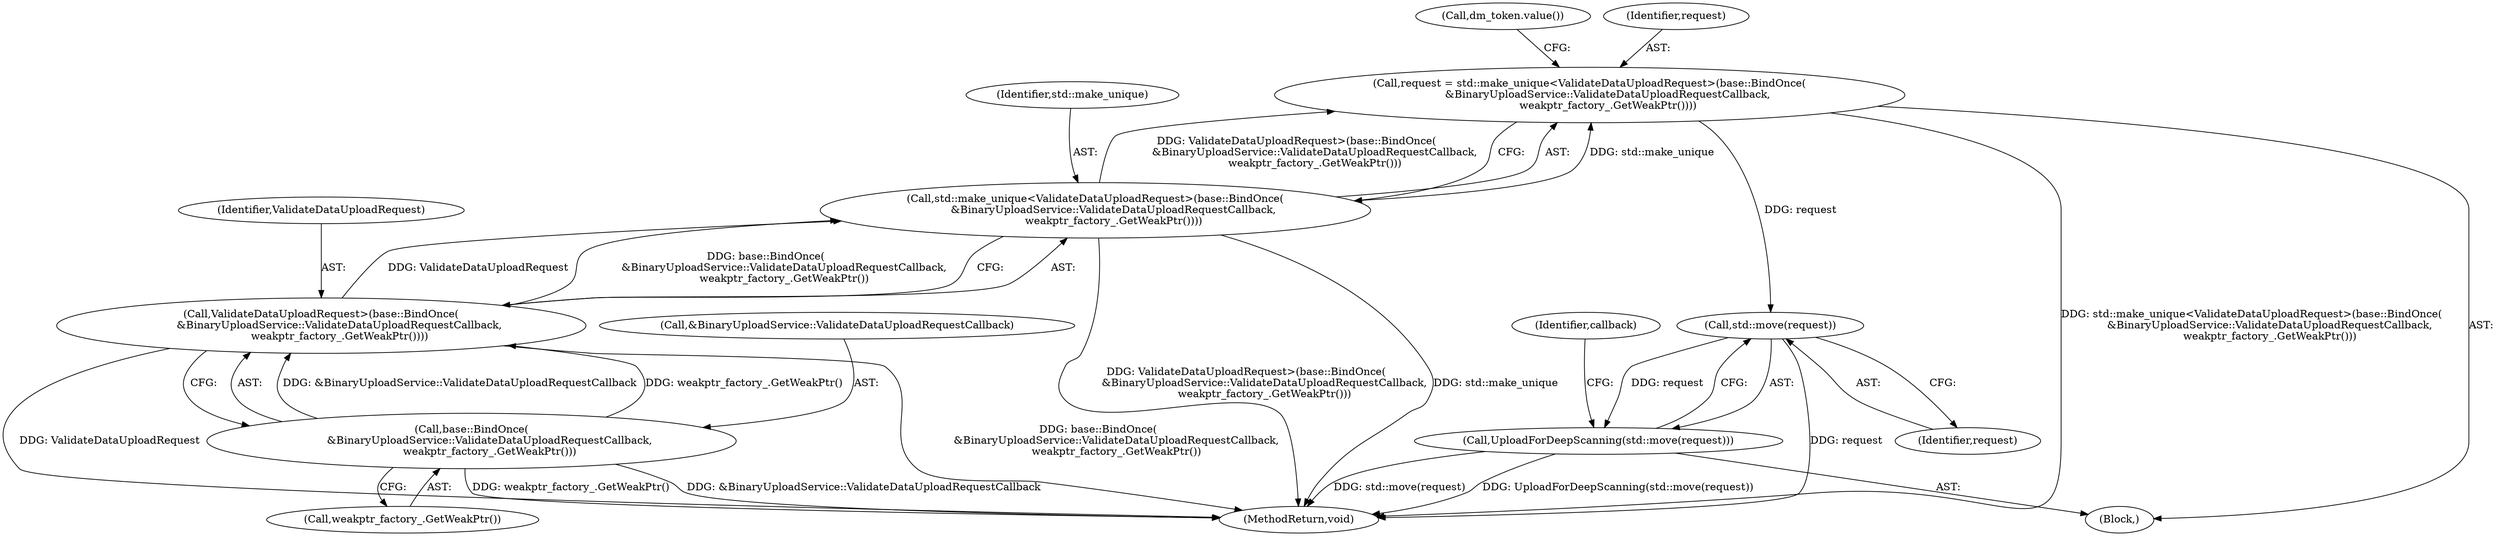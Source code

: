 digraph "0_Chrome_507241119f279c31766bd41c33d6ffb6851e2d7e_1@API" {
"1000150" [label="(Call,std::move(request))"];
"1000137" [label="(Call,request = std::make_unique<ValidateDataUploadRequest>(base::BindOnce(\n           &BinaryUploadService::ValidateDataUploadRequestCallback,\n           weakptr_factory_.GetWeakPtr())))"];
"1000139" [label="(Call,std::make_unique<ValidateDataUploadRequest>(base::BindOnce(\n           &BinaryUploadService::ValidateDataUploadRequestCallback,\n           weakptr_factory_.GetWeakPtr())))"];
"1000141" [label="(Call,ValidateDataUploadRequest>(base::BindOnce(\n           &BinaryUploadService::ValidateDataUploadRequestCallback,\n           weakptr_factory_.GetWeakPtr())))"];
"1000143" [label="(Call,base::BindOnce(\n           &BinaryUploadService::ValidateDataUploadRequestCallback,\n           weakptr_factory_.GetWeakPtr()))"];
"1000149" [label="(Call,UploadForDeepScanning(std::move(request)))"];
"1000139" [label="(Call,std::make_unique<ValidateDataUploadRequest>(base::BindOnce(\n           &BinaryUploadService::ValidateDataUploadRequestCallback,\n           weakptr_factory_.GetWeakPtr())))"];
"1000121" [label="(Block,)"];
"1000137" [label="(Call,request = std::make_unique<ValidateDataUploadRequest>(base::BindOnce(\n           &BinaryUploadService::ValidateDataUploadRequestCallback,\n           weakptr_factory_.GetWeakPtr())))"];
"1000149" [label="(Call,UploadForDeepScanning(std::move(request)))"];
"1000148" [label="(Call,dm_token.value())"];
"1000143" [label="(Call,base::BindOnce(\n           &BinaryUploadService::ValidateDataUploadRequestCallback,\n           weakptr_factory_.GetWeakPtr()))"];
"1000138" [label="(Identifier,request)"];
"1000151" [label="(Identifier,request)"];
"1000146" [label="(Call,weakptr_factory_.GetWeakPtr())"];
"1000144" [label="(Call,&BinaryUploadService::ValidateDataUploadRequestCallback)"];
"1000142" [label="(Identifier,ValidateDataUploadRequest)"];
"1000150" [label="(Call,std::move(request))"];
"1000154" [label="(Identifier,callback)"];
"1000140" [label="(Identifier,std::make_unique)"];
"1000158" [label="(MethodReturn,void)"];
"1000141" [label="(Call,ValidateDataUploadRequest>(base::BindOnce(\n           &BinaryUploadService::ValidateDataUploadRequestCallback,\n           weakptr_factory_.GetWeakPtr())))"];
"1000150" -> "1000149"  [label="AST: "];
"1000150" -> "1000151"  [label="CFG: "];
"1000151" -> "1000150"  [label="AST: "];
"1000149" -> "1000150"  [label="CFG: "];
"1000150" -> "1000158"  [label="DDG: request"];
"1000150" -> "1000149"  [label="DDG: request"];
"1000137" -> "1000150"  [label="DDG: request"];
"1000137" -> "1000121"  [label="AST: "];
"1000137" -> "1000139"  [label="CFG: "];
"1000138" -> "1000137"  [label="AST: "];
"1000139" -> "1000137"  [label="AST: "];
"1000148" -> "1000137"  [label="CFG: "];
"1000137" -> "1000158"  [label="DDG: std::make_unique<ValidateDataUploadRequest>(base::BindOnce(\n           &BinaryUploadService::ValidateDataUploadRequestCallback,\n           weakptr_factory_.GetWeakPtr()))"];
"1000139" -> "1000137"  [label="DDG: std::make_unique"];
"1000139" -> "1000137"  [label="DDG: ValidateDataUploadRequest>(base::BindOnce(\n           &BinaryUploadService::ValidateDataUploadRequestCallback,\n           weakptr_factory_.GetWeakPtr()))"];
"1000139" -> "1000141"  [label="CFG: "];
"1000140" -> "1000139"  [label="AST: "];
"1000141" -> "1000139"  [label="AST: "];
"1000139" -> "1000158"  [label="DDG: ValidateDataUploadRequest>(base::BindOnce(\n           &BinaryUploadService::ValidateDataUploadRequestCallback,\n           weakptr_factory_.GetWeakPtr()))"];
"1000139" -> "1000158"  [label="DDG: std::make_unique"];
"1000141" -> "1000139"  [label="DDG: ValidateDataUploadRequest"];
"1000141" -> "1000139"  [label="DDG: base::BindOnce(\n           &BinaryUploadService::ValidateDataUploadRequestCallback,\n           weakptr_factory_.GetWeakPtr())"];
"1000141" -> "1000143"  [label="CFG: "];
"1000142" -> "1000141"  [label="AST: "];
"1000143" -> "1000141"  [label="AST: "];
"1000141" -> "1000158"  [label="DDG: ValidateDataUploadRequest"];
"1000141" -> "1000158"  [label="DDG: base::BindOnce(\n           &BinaryUploadService::ValidateDataUploadRequestCallback,\n           weakptr_factory_.GetWeakPtr())"];
"1000143" -> "1000141"  [label="DDG: &BinaryUploadService::ValidateDataUploadRequestCallback"];
"1000143" -> "1000141"  [label="DDG: weakptr_factory_.GetWeakPtr()"];
"1000143" -> "1000146"  [label="CFG: "];
"1000144" -> "1000143"  [label="AST: "];
"1000146" -> "1000143"  [label="AST: "];
"1000143" -> "1000158"  [label="DDG: weakptr_factory_.GetWeakPtr()"];
"1000143" -> "1000158"  [label="DDG: &BinaryUploadService::ValidateDataUploadRequestCallback"];
"1000149" -> "1000121"  [label="AST: "];
"1000154" -> "1000149"  [label="CFG: "];
"1000149" -> "1000158"  [label="DDG: std::move(request)"];
"1000149" -> "1000158"  [label="DDG: UploadForDeepScanning(std::move(request))"];
}
